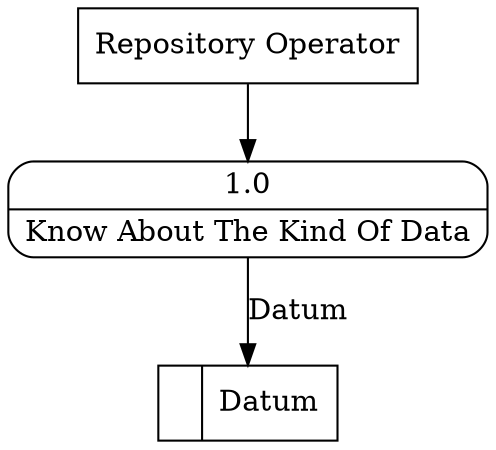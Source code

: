 digraph dfd2{ 
node[shape=record]
200 [label="<f0>  |<f1> Datum " ];
201 [label="Repository Operator" shape=box];
202 [label="{<f0> 1.0|<f1> Know About The Kind Of Data }" shape=Mrecord];
201 -> 202
202 -> 200 [label="Datum"]
}